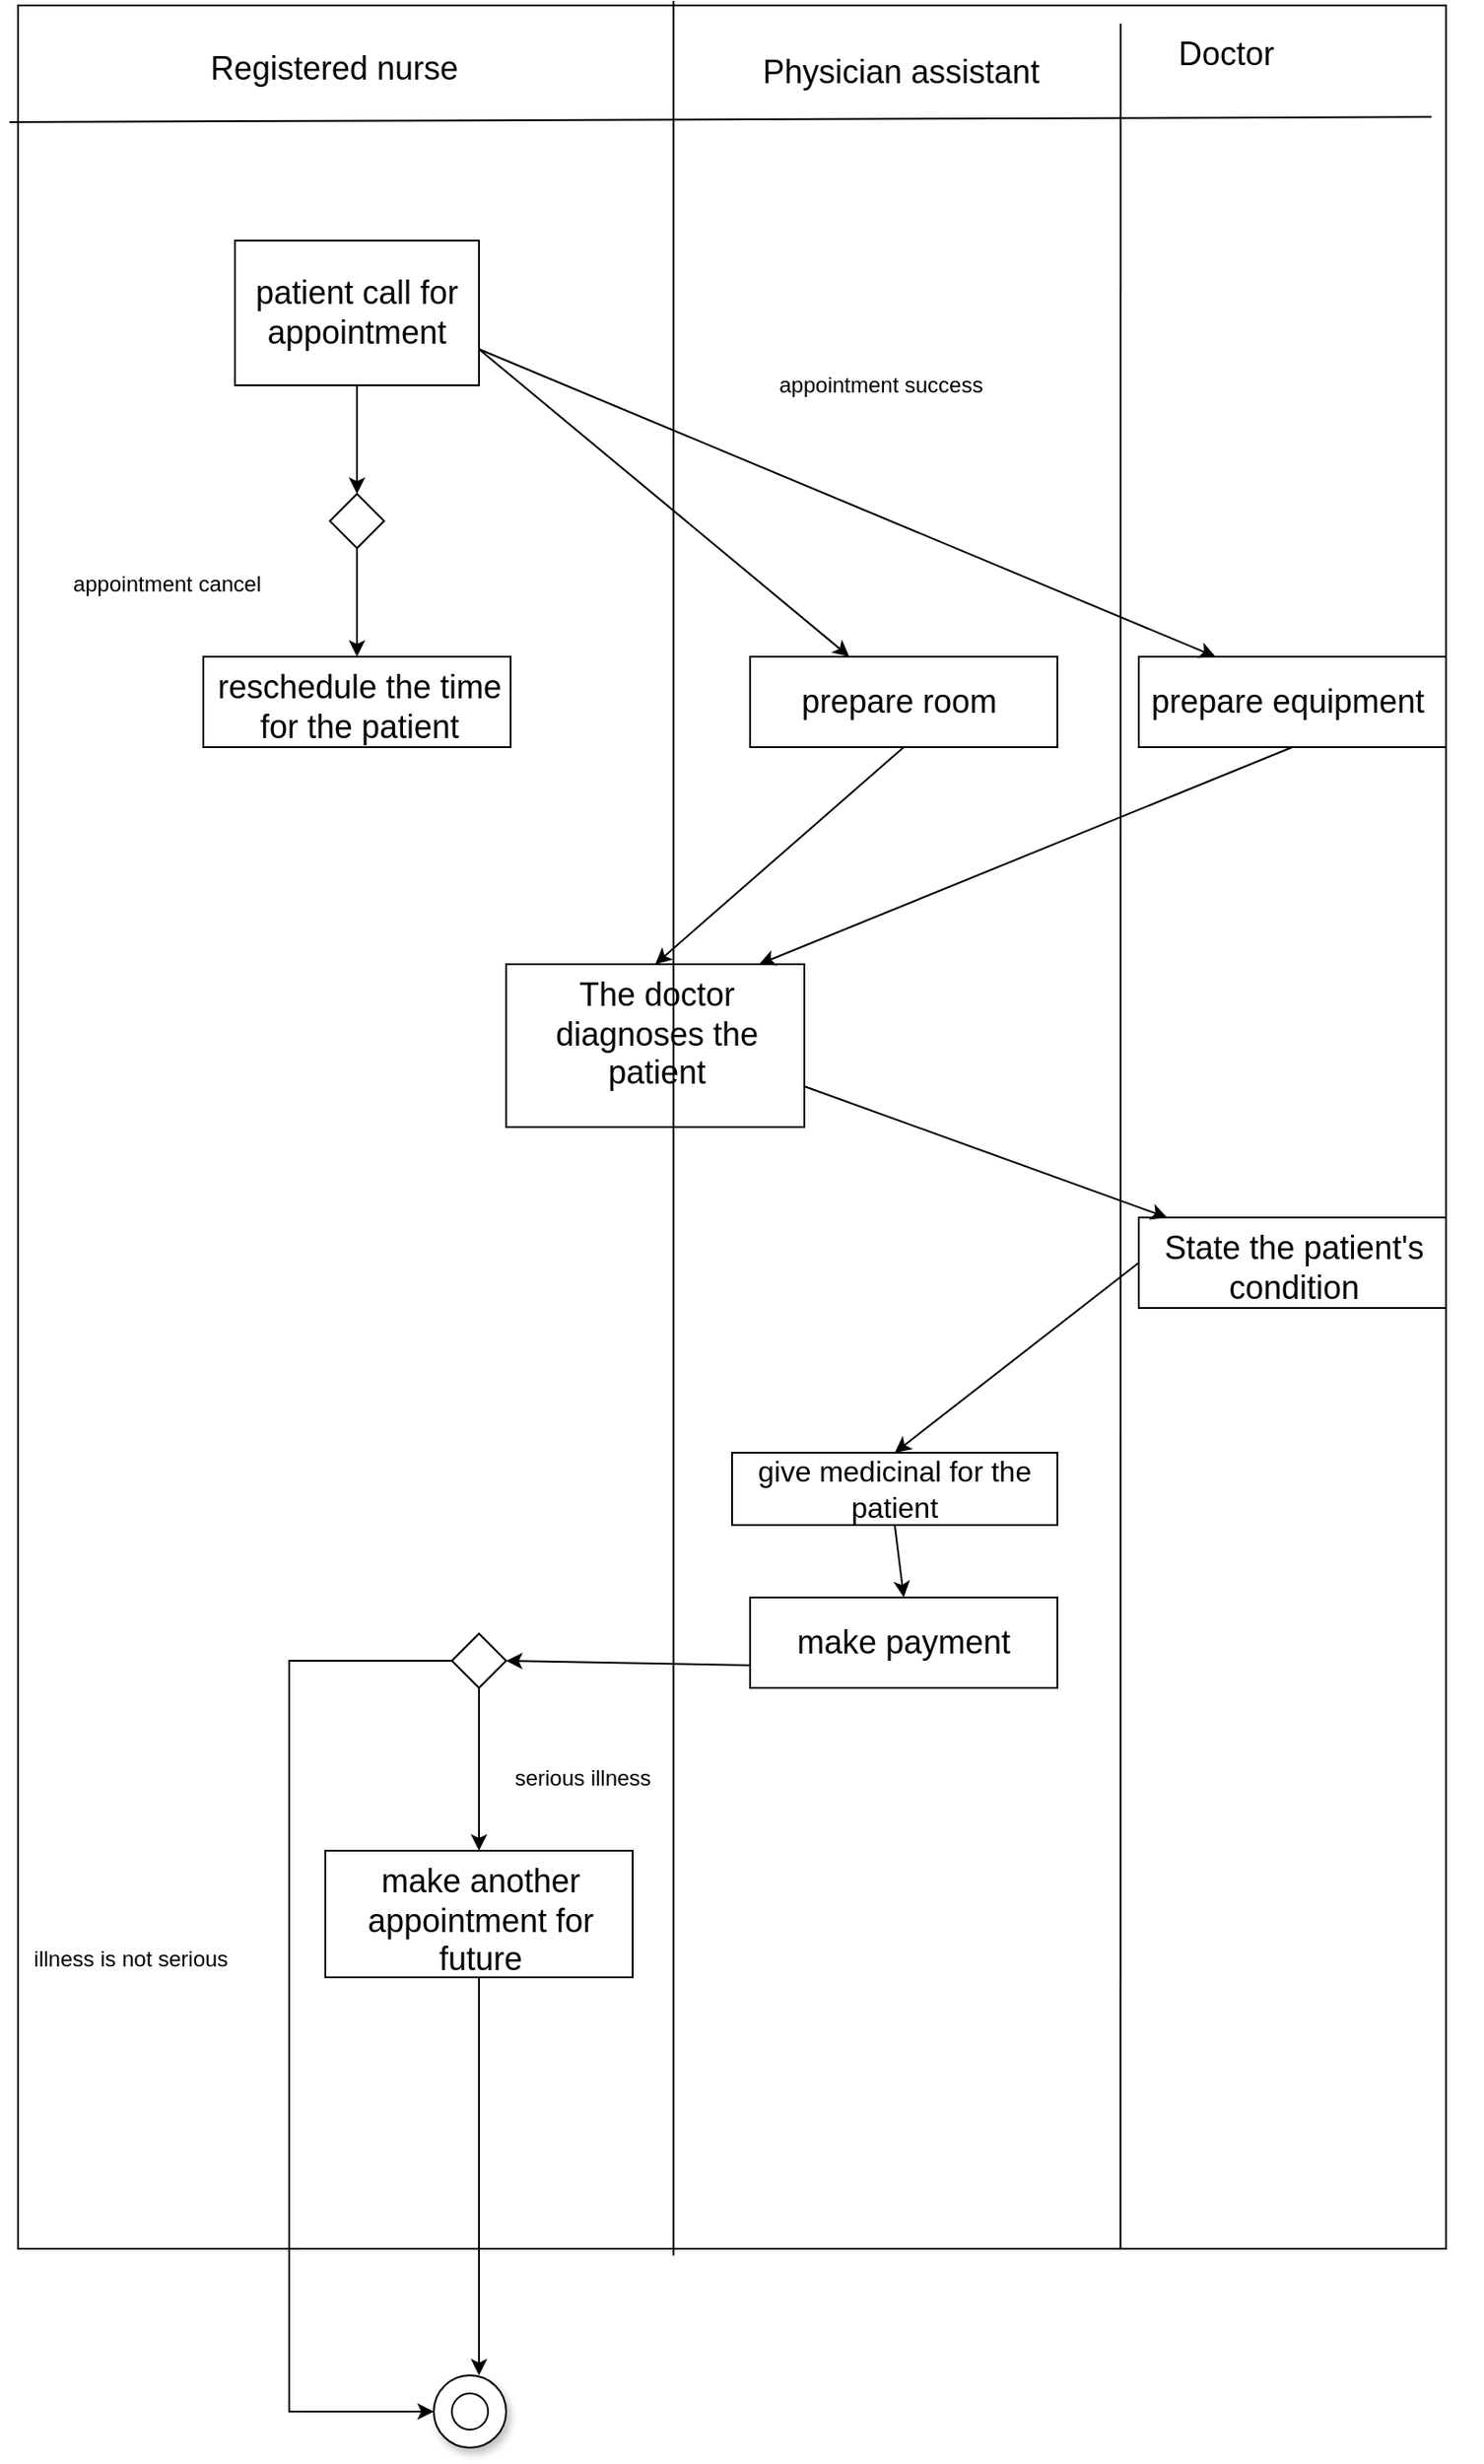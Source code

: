 <mxfile version="24.5.5" type="github">
  <diagram name="Page-1" id="BE7oDbZc0kPoSLKhVJ0j">
    <mxGraphModel dx="2213" dy="765" grid="1" gridSize="10" guides="1" tooltips="1" connect="1" arrows="1" fold="1" page="1" pageScale="1" pageWidth="850" pageHeight="1100" math="0" shadow="0">
      <root>
        <mxCell id="0" />
        <mxCell id="1" parent="0" />
        <mxCell id="RKShlfKp5RU0hF_Pjc6v-2" value="" style="rounded=0;whiteSpace=wrap;html=1;" vertex="1" parent="1">
          <mxGeometry x="-60" y="60" width="790" height="1240" as="geometry" />
        </mxCell>
        <mxCell id="RKShlfKp5RU0hF_Pjc6v-6" value="" style="endArrow=none;html=1;rounded=0;exitX=0.772;exitY=1;exitDx=0;exitDy=0;exitPerimeter=0;" edge="1" parent="1" source="RKShlfKp5RU0hF_Pjc6v-2">
          <mxGeometry width="50" height="50" relative="1" as="geometry">
            <mxPoint x="516" y="430" as="sourcePoint" />
            <mxPoint x="550" y="70" as="targetPoint" />
          </mxGeometry>
        </mxCell>
        <mxCell id="RKShlfKp5RU0hF_Pjc6v-7" value="&lt;span style=&quot;font-size: 18px;&quot;&gt;Registered nurse&lt;/span&gt;" style="text;html=1;align=center;verticalAlign=middle;whiteSpace=wrap;rounded=0;" vertex="1" parent="1">
          <mxGeometry x="10" y="80" width="210" height="30" as="geometry" />
        </mxCell>
        <mxCell id="RKShlfKp5RU0hF_Pjc6v-8" value="&lt;font style=&quot;font-size: 18px;&quot;&gt;Physician assistant&lt;/font&gt;" style="text;whiteSpace=wrap;html=1;" vertex="1" parent="1">
          <mxGeometry x="350" y="80" width="170" height="50" as="geometry" />
        </mxCell>
        <mxCell id="RKShlfKp5RU0hF_Pjc6v-9" value="&lt;div style=&quot;text-align: center;&quot;&gt;&lt;span style=&quot;background-color: initial; font-size: 18px;&quot;&gt;Doctor&lt;/span&gt;&lt;/div&gt;" style="text;whiteSpace=wrap;html=1;" vertex="1" parent="1">
          <mxGeometry x="580" y="70" width="170" height="50" as="geometry" />
        </mxCell>
        <mxCell id="RKShlfKp5RU0hF_Pjc6v-37" style="edgeStyle=orthogonalEdgeStyle;rounded=0;orthogonalLoop=1;jettySize=auto;html=1;entryX=0.5;entryY=0;entryDx=0;entryDy=0;" edge="1" parent="1" source="RKShlfKp5RU0hF_Pjc6v-10" target="RKShlfKp5RU0hF_Pjc6v-28">
          <mxGeometry relative="1" as="geometry" />
        </mxCell>
        <mxCell id="RKShlfKp5RU0hF_Pjc6v-10" value="&lt;span style=&quot;font-size: 18px;&quot;&gt;patient call for appointment&lt;/span&gt;" style="rounded=0;whiteSpace=wrap;html=1;" vertex="1" parent="1">
          <mxGeometry x="60" y="190" width="135" height="80" as="geometry" />
        </mxCell>
        <mxCell id="RKShlfKp5RU0hF_Pjc6v-11" value="&lt;div style=&quot;&quot;&gt;&lt;span style=&quot;background-color: initial; font-size: 18px;&quot;&gt;prepare room&amp;nbsp;&lt;/span&gt;&lt;/div&gt;" style="text;whiteSpace=wrap;html=1;strokeColor=default;align=center;verticalAlign=middle;" vertex="1" parent="1">
          <mxGeometry x="345" y="420" width="170" height="50" as="geometry" />
        </mxCell>
        <mxCell id="RKShlfKp5RU0hF_Pjc6v-12" value="&lt;div style=&quot;&quot;&gt;&lt;span style=&quot;font-size: 18px;&quot;&gt;prepare equipment&amp;nbsp;&lt;/span&gt;&lt;/div&gt;" style="text;whiteSpace=wrap;html=1;strokeColor=default;align=center;verticalAlign=middle;" vertex="1" parent="1">
          <mxGeometry x="560" y="420" width="170" height="50" as="geometry" />
        </mxCell>
        <mxCell id="RKShlfKp5RU0hF_Pjc6v-15" value="&lt;div style=&quot;text-align: center;&quot;&gt;&lt;span style=&quot;font-size: 18px;&quot;&gt;reschedule the time for the patient&lt;/span&gt;&lt;/div&gt;" style="text;whiteSpace=wrap;html=1;strokeColor=default;" vertex="1" parent="1">
          <mxGeometry x="42.5" y="420" width="170" height="50" as="geometry" />
        </mxCell>
        <mxCell id="RKShlfKp5RU0hF_Pjc6v-21" value="&lt;div style=&quot;&quot;&gt;&lt;span style=&quot;font-size: 18px;&quot;&gt;make payment&lt;/span&gt;&lt;/div&gt;" style="text;whiteSpace=wrap;html=1;strokeColor=default;align=center;verticalAlign=middle;" vertex="1" parent="1">
          <mxGeometry x="345" y="940" width="170" height="50" as="geometry" />
        </mxCell>
        <mxCell id="RKShlfKp5RU0hF_Pjc6v-22" value="&lt;div style=&quot;text-align: center;&quot;&gt;&lt;span style=&quot;font-size: 18px;&quot;&gt;State the patient&#39;s condition&lt;/span&gt;&lt;br&gt;&lt;/div&gt;" style="text;whiteSpace=wrap;html=1;strokeColor=default;" vertex="1" parent="1">
          <mxGeometry x="560" y="730" width="170" height="50" as="geometry" />
        </mxCell>
        <mxCell id="RKShlfKp5RU0hF_Pjc6v-24" value="give medicinal for the patient" style="text;whiteSpace=wrap;align=center;verticalAlign=middle;fontSize=16;strokeColor=default;" vertex="1" parent="1">
          <mxGeometry x="335" y="860" width="180" height="40" as="geometry" />
        </mxCell>
        <mxCell id="RKShlfKp5RU0hF_Pjc6v-26" value="&lt;div style=&quot;text-align: center;&quot;&gt;&lt;span style=&quot;font-size: 18px;&quot;&gt;make another appointment for future&lt;/span&gt;&lt;/div&gt;" style="text;whiteSpace=wrap;html=1;strokeColor=default;" vertex="1" parent="1">
          <mxGeometry x="110" y="1080" width="170" height="70" as="geometry" />
        </mxCell>
        <mxCell id="RKShlfKp5RU0hF_Pjc6v-16" value="&lt;div style=&quot;text-align: center;&quot;&gt;&lt;span style=&quot;background-color: initial; font-size: 18px;&quot;&gt;The doctor diagnoses the patient&lt;/span&gt;&lt;/div&gt;" style="text;whiteSpace=wrap;html=1;strokeColor=default;" vertex="1" parent="1">
          <mxGeometry x="210" y="590" width="165" height="90" as="geometry" />
        </mxCell>
        <mxCell id="RKShlfKp5RU0hF_Pjc6v-38" style="edgeStyle=orthogonalEdgeStyle;rounded=0;orthogonalLoop=1;jettySize=auto;html=1;" edge="1" parent="1" source="RKShlfKp5RU0hF_Pjc6v-28" target="RKShlfKp5RU0hF_Pjc6v-15">
          <mxGeometry relative="1" as="geometry" />
        </mxCell>
        <mxCell id="RKShlfKp5RU0hF_Pjc6v-28" value="" style="rhombus;whiteSpace=wrap;html=1;" vertex="1" parent="1">
          <mxGeometry x="112.5" y="330" width="30" height="30" as="geometry" />
        </mxCell>
        <mxCell id="RKShlfKp5RU0hF_Pjc6v-56" style="edgeStyle=orthogonalEdgeStyle;rounded=0;orthogonalLoop=1;jettySize=auto;html=1;entryX=0;entryY=0.5;entryDx=0;entryDy=0;" edge="1" parent="1" source="RKShlfKp5RU0hF_Pjc6v-29" target="RKShlfKp5RU0hF_Pjc6v-32">
          <mxGeometry relative="1" as="geometry">
            <Array as="points">
              <mxPoint x="90" y="975" />
              <mxPoint x="90" y="1390" />
            </Array>
          </mxGeometry>
        </mxCell>
        <mxCell id="RKShlfKp5RU0hF_Pjc6v-29" value="" style="rhombus;whiteSpace=wrap;html=1;" vertex="1" parent="1">
          <mxGeometry x="180" y="960" width="30" height="30" as="geometry" />
        </mxCell>
        <mxCell id="RKShlfKp5RU0hF_Pjc6v-35" value="" style="group" vertex="1" connectable="0" parent="1">
          <mxGeometry x="170" y="1370" width="40" height="40" as="geometry" />
        </mxCell>
        <mxCell id="RKShlfKp5RU0hF_Pjc6v-32" value="" style="ellipse;whiteSpace=wrap;html=1;aspect=fixed;fontColor=default;labelBackgroundColor=none;shadow=1;" vertex="1" parent="RKShlfKp5RU0hF_Pjc6v-35">
          <mxGeometry width="40" height="40" as="geometry" />
        </mxCell>
        <mxCell id="RKShlfKp5RU0hF_Pjc6v-31" value="" style="ellipse;whiteSpace=wrap;html=1;aspect=fixed;shadow=0;fillColor=#FFFFFF;" vertex="1" parent="RKShlfKp5RU0hF_Pjc6v-35">
          <mxGeometry x="10" y="10" width="20" height="20" as="geometry" />
        </mxCell>
        <mxCell id="RKShlfKp5RU0hF_Pjc6v-39" value="appointment success" style="text;html=1;align=center;verticalAlign=middle;whiteSpace=wrap;rounded=0;" vertex="1" parent="1">
          <mxGeometry x="345" y="240" width="145" height="60" as="geometry" />
        </mxCell>
        <mxCell id="RKShlfKp5RU0hF_Pjc6v-40" value="appointment cancel" style="text;html=1;align=center;verticalAlign=middle;whiteSpace=wrap;rounded=0;" vertex="1" parent="1">
          <mxGeometry x="-50" y="350" width="145" height="60" as="geometry" />
        </mxCell>
        <mxCell id="RKShlfKp5RU0hF_Pjc6v-42" value="" style="endArrow=classic;html=1;rounded=0;exitX=1;exitY=0.75;exitDx=0;exitDy=0;" edge="1" parent="1" source="RKShlfKp5RU0hF_Pjc6v-10" target="RKShlfKp5RU0hF_Pjc6v-11">
          <mxGeometry width="50" height="50" relative="1" as="geometry">
            <mxPoint x="460" y="410" as="sourcePoint" />
            <mxPoint x="510" y="360" as="targetPoint" />
          </mxGeometry>
        </mxCell>
        <mxCell id="RKShlfKp5RU0hF_Pjc6v-45" value="" style="endArrow=classic;html=1;rounded=0;exitX=1;exitY=0.75;exitDx=0;exitDy=0;entryX=0.25;entryY=0;entryDx=0;entryDy=0;" edge="1" parent="1" source="RKShlfKp5RU0hF_Pjc6v-10" target="RKShlfKp5RU0hF_Pjc6v-12">
          <mxGeometry width="50" height="50" relative="1" as="geometry">
            <mxPoint x="263" y="260" as="sourcePoint" />
            <mxPoint x="417" y="430" as="targetPoint" />
          </mxGeometry>
        </mxCell>
        <mxCell id="RKShlfKp5RU0hF_Pjc6v-46" value="" style="endArrow=classic;html=1;rounded=0;exitX=0.5;exitY=1;exitDx=0;exitDy=0;entryX=0.5;entryY=0;entryDx=0;entryDy=0;" edge="1" parent="1" source="RKShlfKp5RU0hF_Pjc6v-11" target="RKShlfKp5RU0hF_Pjc6v-16">
          <mxGeometry width="50" height="50" relative="1" as="geometry">
            <mxPoint x="460" y="680" as="sourcePoint" />
            <mxPoint x="510" y="630" as="targetPoint" />
          </mxGeometry>
        </mxCell>
        <mxCell id="RKShlfKp5RU0hF_Pjc6v-47" value="" style="endArrow=classic;html=1;rounded=0;exitX=0.5;exitY=1;exitDx=0;exitDy=0;entryX=0.848;entryY=0;entryDx=0;entryDy=0;entryPerimeter=0;" edge="1" parent="1" source="RKShlfKp5RU0hF_Pjc6v-12" target="RKShlfKp5RU0hF_Pjc6v-16">
          <mxGeometry width="50" height="50" relative="1" as="geometry">
            <mxPoint x="440" y="480" as="sourcePoint" />
            <mxPoint x="343" y="590" as="targetPoint" />
          </mxGeometry>
        </mxCell>
        <mxCell id="RKShlfKp5RU0hF_Pjc6v-48" value="" style="endArrow=classic;html=1;rounded=0;exitX=1;exitY=0.75;exitDx=0;exitDy=0;" edge="1" parent="1" source="RKShlfKp5RU0hF_Pjc6v-16" target="RKShlfKp5RU0hF_Pjc6v-22">
          <mxGeometry width="50" height="50" relative="1" as="geometry">
            <mxPoint x="460" y="680" as="sourcePoint" />
            <mxPoint x="510" y="630" as="targetPoint" />
          </mxGeometry>
        </mxCell>
        <mxCell id="RKShlfKp5RU0hF_Pjc6v-49" value="" style="endArrow=classic;html=1;rounded=0;exitX=0;exitY=0.5;exitDx=0;exitDy=0;entryX=0.5;entryY=0;entryDx=0;entryDy=0;" edge="1" parent="1" source="RKShlfKp5RU0hF_Pjc6v-22" target="RKShlfKp5RU0hF_Pjc6v-24">
          <mxGeometry width="50" height="50" relative="1" as="geometry">
            <mxPoint x="460" y="810" as="sourcePoint" />
            <mxPoint x="510" y="760" as="targetPoint" />
          </mxGeometry>
        </mxCell>
        <mxCell id="RKShlfKp5RU0hF_Pjc6v-50" value="" style="endArrow=classic;html=1;rounded=0;exitX=0.5;exitY=1;exitDx=0;exitDy=0;entryX=0.5;entryY=0;entryDx=0;entryDy=0;" edge="1" parent="1" source="RKShlfKp5RU0hF_Pjc6v-24" target="RKShlfKp5RU0hF_Pjc6v-21">
          <mxGeometry width="50" height="50" relative="1" as="geometry">
            <mxPoint x="460" y="1080" as="sourcePoint" />
            <mxPoint x="510" y="1030" as="targetPoint" />
          </mxGeometry>
        </mxCell>
        <mxCell id="RKShlfKp5RU0hF_Pjc6v-51" value="" style="endArrow=classic;html=1;rounded=0;exitX=0;exitY=0.75;exitDx=0;exitDy=0;entryX=1;entryY=0.5;entryDx=0;entryDy=0;" edge="1" parent="1" source="RKShlfKp5RU0hF_Pjc6v-21" target="RKShlfKp5RU0hF_Pjc6v-29">
          <mxGeometry width="50" height="50" relative="1" as="geometry">
            <mxPoint x="460" y="1080" as="sourcePoint" />
            <mxPoint x="510" y="1030" as="targetPoint" />
          </mxGeometry>
        </mxCell>
        <mxCell id="RKShlfKp5RU0hF_Pjc6v-52" value="" style="endArrow=classic;html=1;rounded=0;exitX=0.5;exitY=1;exitDx=0;exitDy=0;entryX=0.5;entryY=0;entryDx=0;entryDy=0;" edge="1" parent="1" source="RKShlfKp5RU0hF_Pjc6v-29" target="RKShlfKp5RU0hF_Pjc6v-26">
          <mxGeometry width="50" height="50" relative="1" as="geometry">
            <mxPoint x="460" y="1080" as="sourcePoint" />
            <mxPoint x="510" y="1030" as="targetPoint" />
          </mxGeometry>
        </mxCell>
        <mxCell id="RKShlfKp5RU0hF_Pjc6v-53" value="serious illness" style="text;html=1;align=center;verticalAlign=middle;whiteSpace=wrap;rounded=0;" vertex="1" parent="1">
          <mxGeometry x="180" y="1010" width="145" height="60" as="geometry" />
        </mxCell>
        <mxCell id="RKShlfKp5RU0hF_Pjc6v-55" value="" style="endArrow=classic;html=1;rounded=0;exitX=0.5;exitY=1;exitDx=0;exitDy=0;" edge="1" parent="1" source="RKShlfKp5RU0hF_Pjc6v-26">
          <mxGeometry width="50" height="50" relative="1" as="geometry">
            <mxPoint x="460" y="1210" as="sourcePoint" />
            <mxPoint x="195" y="1370" as="targetPoint" />
          </mxGeometry>
        </mxCell>
        <mxCell id="RKShlfKp5RU0hF_Pjc6v-57" value="illness is not serious" style="text;html=1;align=center;verticalAlign=middle;whiteSpace=wrap;rounded=0;" vertex="1" parent="1">
          <mxGeometry x="-70" y="1110" width="145" height="60" as="geometry" />
        </mxCell>
        <mxCell id="RKShlfKp5RU0hF_Pjc6v-59" value="" style="endArrow=none;html=1;rounded=0;exitX=0.459;exitY=1.003;exitDx=0;exitDy=0;exitPerimeter=0;entryX=0.459;entryY=-0.002;entryDx=0;entryDy=0;entryPerimeter=0;" edge="1" parent="1" source="RKShlfKp5RU0hF_Pjc6v-2" target="RKShlfKp5RU0hF_Pjc6v-2">
          <mxGeometry width="50" height="50" relative="1" as="geometry">
            <mxPoint x="560" y="1310" as="sourcePoint" />
            <mxPoint x="560" y="80" as="targetPoint" />
          </mxGeometry>
        </mxCell>
        <mxCell id="RKShlfKp5RU0hF_Pjc6v-61" value="" style="endArrow=none;html=1;rounded=0;exitX=-0.006;exitY=0.052;exitDx=0;exitDy=0;exitPerimeter=0;entryX=0.835;entryY=1.033;entryDx=0;entryDy=0;entryPerimeter=0;" edge="1" parent="1" source="RKShlfKp5RU0hF_Pjc6v-2" target="RKShlfKp5RU0hF_Pjc6v-9">
          <mxGeometry width="50" height="50" relative="1" as="geometry">
            <mxPoint x="480" y="180" as="sourcePoint" />
            <mxPoint x="530" y="130" as="targetPoint" />
          </mxGeometry>
        </mxCell>
      </root>
    </mxGraphModel>
  </diagram>
</mxfile>
